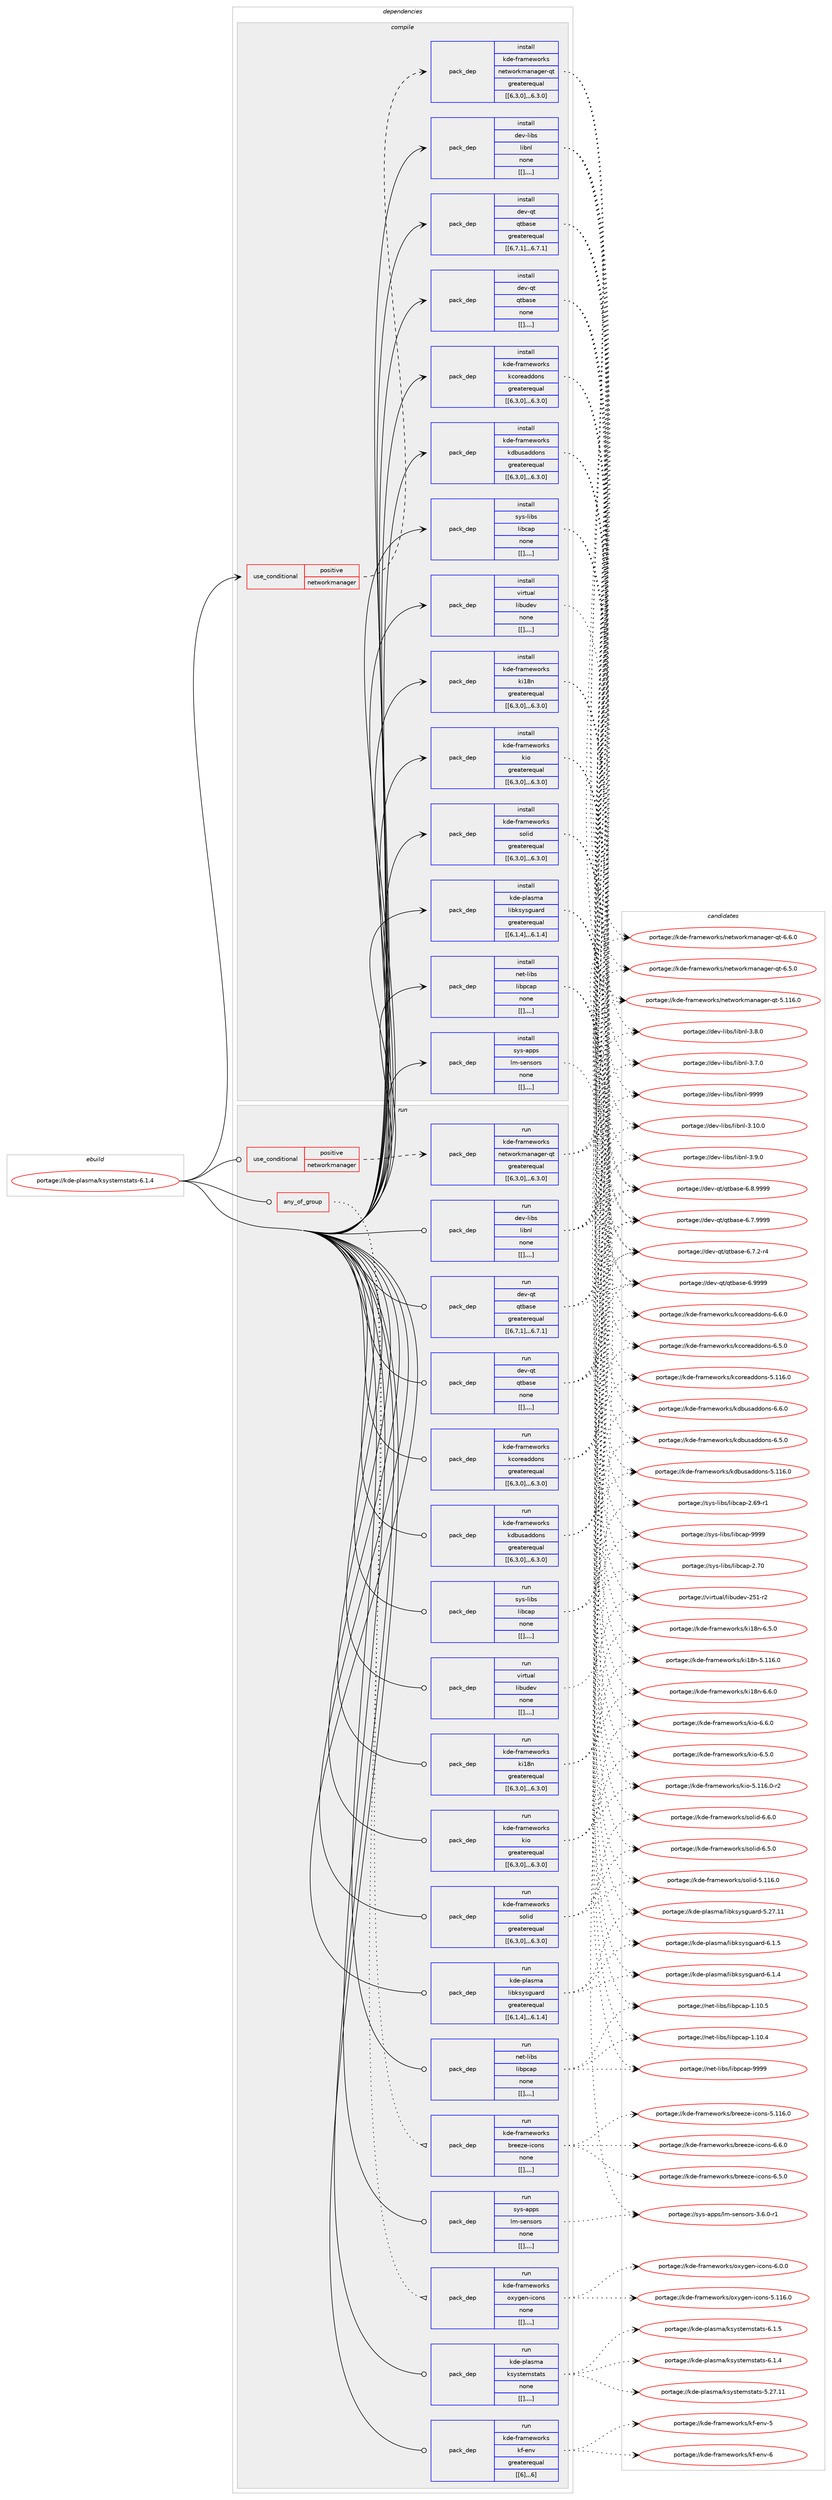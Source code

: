 digraph prolog {

# *************
# Graph options
# *************

newrank=true;
concentrate=true;
compound=true;
graph [rankdir=LR,fontname=Helvetica,fontsize=10,ranksep=1.5];#, ranksep=2.5, nodesep=0.2];
edge  [arrowhead=vee];
node  [fontname=Helvetica,fontsize=10];

# **********
# The ebuild
# **********

subgraph cluster_leftcol {
color=gray;
label=<<i>ebuild</i>>;
id [label="portage://kde-plasma/ksystemstats-6.1.4", color=red, width=4, href="../kde-plasma/ksystemstats-6.1.4.svg"];
}

# ****************
# The dependencies
# ****************

subgraph cluster_midcol {
color=gray;
label=<<i>dependencies</i>>;
subgraph cluster_compile {
fillcolor="#eeeeee";
style=filled;
label=<<i>compile</i>>;
subgraph cond70891 {
dependency281493 [label=<<TABLE BORDER="0" CELLBORDER="1" CELLSPACING="0" CELLPADDING="4"><TR><TD ROWSPAN="3" CELLPADDING="10">use_conditional</TD></TR><TR><TD>positive</TD></TR><TR><TD>networkmanager</TD></TR></TABLE>>, shape=none, color=red];
subgraph pack208358 {
dependency281494 [label=<<TABLE BORDER="0" CELLBORDER="1" CELLSPACING="0" CELLPADDING="4" WIDTH="220"><TR><TD ROWSPAN="6" CELLPADDING="30">pack_dep</TD></TR><TR><TD WIDTH="110">install</TD></TR><TR><TD>kde-frameworks</TD></TR><TR><TD>networkmanager-qt</TD></TR><TR><TD>greaterequal</TD></TR><TR><TD>[[6,3,0],,,6.3.0]</TD></TR></TABLE>>, shape=none, color=blue];
}
dependency281493:e -> dependency281494:w [weight=20,style="dashed",arrowhead="vee"];
}
id:e -> dependency281493:w [weight=20,style="solid",arrowhead="vee"];
subgraph pack208359 {
dependency281495 [label=<<TABLE BORDER="0" CELLBORDER="1" CELLSPACING="0" CELLPADDING="4" WIDTH="220"><TR><TD ROWSPAN="6" CELLPADDING="30">pack_dep</TD></TR><TR><TD WIDTH="110">install</TD></TR><TR><TD>dev-libs</TD></TR><TR><TD>libnl</TD></TR><TR><TD>none</TD></TR><TR><TD>[[],,,,]</TD></TR></TABLE>>, shape=none, color=blue];
}
id:e -> dependency281495:w [weight=20,style="solid",arrowhead="vee"];
subgraph pack208360 {
dependency281496 [label=<<TABLE BORDER="0" CELLBORDER="1" CELLSPACING="0" CELLPADDING="4" WIDTH="220"><TR><TD ROWSPAN="6" CELLPADDING="30">pack_dep</TD></TR><TR><TD WIDTH="110">install</TD></TR><TR><TD>dev-qt</TD></TR><TR><TD>qtbase</TD></TR><TR><TD>greaterequal</TD></TR><TR><TD>[[6,7,1],,,6.7.1]</TD></TR></TABLE>>, shape=none, color=blue];
}
id:e -> dependency281496:w [weight=20,style="solid",arrowhead="vee"];
subgraph pack208361 {
dependency281497 [label=<<TABLE BORDER="0" CELLBORDER="1" CELLSPACING="0" CELLPADDING="4" WIDTH="220"><TR><TD ROWSPAN="6" CELLPADDING="30">pack_dep</TD></TR><TR><TD WIDTH="110">install</TD></TR><TR><TD>dev-qt</TD></TR><TR><TD>qtbase</TD></TR><TR><TD>none</TD></TR><TR><TD>[[],,,,]</TD></TR></TABLE>>, shape=none, color=blue];
}
id:e -> dependency281497:w [weight=20,style="solid",arrowhead="vee"];
subgraph pack208362 {
dependency281498 [label=<<TABLE BORDER="0" CELLBORDER="1" CELLSPACING="0" CELLPADDING="4" WIDTH="220"><TR><TD ROWSPAN="6" CELLPADDING="30">pack_dep</TD></TR><TR><TD WIDTH="110">install</TD></TR><TR><TD>kde-frameworks</TD></TR><TR><TD>kcoreaddons</TD></TR><TR><TD>greaterequal</TD></TR><TR><TD>[[6,3,0],,,6.3.0]</TD></TR></TABLE>>, shape=none, color=blue];
}
id:e -> dependency281498:w [weight=20,style="solid",arrowhead="vee"];
subgraph pack208363 {
dependency281499 [label=<<TABLE BORDER="0" CELLBORDER="1" CELLSPACING="0" CELLPADDING="4" WIDTH="220"><TR><TD ROWSPAN="6" CELLPADDING="30">pack_dep</TD></TR><TR><TD WIDTH="110">install</TD></TR><TR><TD>kde-frameworks</TD></TR><TR><TD>kdbusaddons</TD></TR><TR><TD>greaterequal</TD></TR><TR><TD>[[6,3,0],,,6.3.0]</TD></TR></TABLE>>, shape=none, color=blue];
}
id:e -> dependency281499:w [weight=20,style="solid",arrowhead="vee"];
subgraph pack208364 {
dependency281500 [label=<<TABLE BORDER="0" CELLBORDER="1" CELLSPACING="0" CELLPADDING="4" WIDTH="220"><TR><TD ROWSPAN="6" CELLPADDING="30">pack_dep</TD></TR><TR><TD WIDTH="110">install</TD></TR><TR><TD>kde-frameworks</TD></TR><TR><TD>ki18n</TD></TR><TR><TD>greaterequal</TD></TR><TR><TD>[[6,3,0],,,6.3.0]</TD></TR></TABLE>>, shape=none, color=blue];
}
id:e -> dependency281500:w [weight=20,style="solid",arrowhead="vee"];
subgraph pack208365 {
dependency281501 [label=<<TABLE BORDER="0" CELLBORDER="1" CELLSPACING="0" CELLPADDING="4" WIDTH="220"><TR><TD ROWSPAN="6" CELLPADDING="30">pack_dep</TD></TR><TR><TD WIDTH="110">install</TD></TR><TR><TD>kde-frameworks</TD></TR><TR><TD>kio</TD></TR><TR><TD>greaterequal</TD></TR><TR><TD>[[6,3,0],,,6.3.0]</TD></TR></TABLE>>, shape=none, color=blue];
}
id:e -> dependency281501:w [weight=20,style="solid",arrowhead="vee"];
subgraph pack208366 {
dependency281502 [label=<<TABLE BORDER="0" CELLBORDER="1" CELLSPACING="0" CELLPADDING="4" WIDTH="220"><TR><TD ROWSPAN="6" CELLPADDING="30">pack_dep</TD></TR><TR><TD WIDTH="110">install</TD></TR><TR><TD>kde-frameworks</TD></TR><TR><TD>solid</TD></TR><TR><TD>greaterequal</TD></TR><TR><TD>[[6,3,0],,,6.3.0]</TD></TR></TABLE>>, shape=none, color=blue];
}
id:e -> dependency281502:w [weight=20,style="solid",arrowhead="vee"];
subgraph pack208367 {
dependency281503 [label=<<TABLE BORDER="0" CELLBORDER="1" CELLSPACING="0" CELLPADDING="4" WIDTH="220"><TR><TD ROWSPAN="6" CELLPADDING="30">pack_dep</TD></TR><TR><TD WIDTH="110">install</TD></TR><TR><TD>kde-plasma</TD></TR><TR><TD>libksysguard</TD></TR><TR><TD>greaterequal</TD></TR><TR><TD>[[6,1,4],,,6.1.4]</TD></TR></TABLE>>, shape=none, color=blue];
}
id:e -> dependency281503:w [weight=20,style="solid",arrowhead="vee"];
subgraph pack208368 {
dependency281504 [label=<<TABLE BORDER="0" CELLBORDER="1" CELLSPACING="0" CELLPADDING="4" WIDTH="220"><TR><TD ROWSPAN="6" CELLPADDING="30">pack_dep</TD></TR><TR><TD WIDTH="110">install</TD></TR><TR><TD>net-libs</TD></TR><TR><TD>libpcap</TD></TR><TR><TD>none</TD></TR><TR><TD>[[],,,,]</TD></TR></TABLE>>, shape=none, color=blue];
}
id:e -> dependency281504:w [weight=20,style="solid",arrowhead="vee"];
subgraph pack208369 {
dependency281505 [label=<<TABLE BORDER="0" CELLBORDER="1" CELLSPACING="0" CELLPADDING="4" WIDTH="220"><TR><TD ROWSPAN="6" CELLPADDING="30">pack_dep</TD></TR><TR><TD WIDTH="110">install</TD></TR><TR><TD>sys-apps</TD></TR><TR><TD>lm-sensors</TD></TR><TR><TD>none</TD></TR><TR><TD>[[],,,,]</TD></TR></TABLE>>, shape=none, color=blue];
}
id:e -> dependency281505:w [weight=20,style="solid",arrowhead="vee"];
subgraph pack208370 {
dependency281506 [label=<<TABLE BORDER="0" CELLBORDER="1" CELLSPACING="0" CELLPADDING="4" WIDTH="220"><TR><TD ROWSPAN="6" CELLPADDING="30">pack_dep</TD></TR><TR><TD WIDTH="110">install</TD></TR><TR><TD>sys-libs</TD></TR><TR><TD>libcap</TD></TR><TR><TD>none</TD></TR><TR><TD>[[],,,,]</TD></TR></TABLE>>, shape=none, color=blue];
}
id:e -> dependency281506:w [weight=20,style="solid",arrowhead="vee"];
subgraph pack208371 {
dependency281507 [label=<<TABLE BORDER="0" CELLBORDER="1" CELLSPACING="0" CELLPADDING="4" WIDTH="220"><TR><TD ROWSPAN="6" CELLPADDING="30">pack_dep</TD></TR><TR><TD WIDTH="110">install</TD></TR><TR><TD>virtual</TD></TR><TR><TD>libudev</TD></TR><TR><TD>none</TD></TR><TR><TD>[[],,,,]</TD></TR></TABLE>>, shape=none, color=blue];
}
id:e -> dependency281507:w [weight=20,style="solid",arrowhead="vee"];
}
subgraph cluster_compileandrun {
fillcolor="#eeeeee";
style=filled;
label=<<i>compile and run</i>>;
}
subgraph cluster_run {
fillcolor="#eeeeee";
style=filled;
label=<<i>run</i>>;
subgraph any2084 {
dependency281508 [label=<<TABLE BORDER="0" CELLBORDER="1" CELLSPACING="0" CELLPADDING="4"><TR><TD CELLPADDING="10">any_of_group</TD></TR></TABLE>>, shape=none, color=red];subgraph pack208372 {
dependency281509 [label=<<TABLE BORDER="0" CELLBORDER="1" CELLSPACING="0" CELLPADDING="4" WIDTH="220"><TR><TD ROWSPAN="6" CELLPADDING="30">pack_dep</TD></TR><TR><TD WIDTH="110">run</TD></TR><TR><TD>kde-frameworks</TD></TR><TR><TD>breeze-icons</TD></TR><TR><TD>none</TD></TR><TR><TD>[[],,,,]</TD></TR></TABLE>>, shape=none, color=blue];
}
dependency281508:e -> dependency281509:w [weight=20,style="dotted",arrowhead="oinv"];
subgraph pack208373 {
dependency281510 [label=<<TABLE BORDER="0" CELLBORDER="1" CELLSPACING="0" CELLPADDING="4" WIDTH="220"><TR><TD ROWSPAN="6" CELLPADDING="30">pack_dep</TD></TR><TR><TD WIDTH="110">run</TD></TR><TR><TD>kde-frameworks</TD></TR><TR><TD>oxygen-icons</TD></TR><TR><TD>none</TD></TR><TR><TD>[[],,,,]</TD></TR></TABLE>>, shape=none, color=blue];
}
dependency281508:e -> dependency281510:w [weight=20,style="dotted",arrowhead="oinv"];
}
id:e -> dependency281508:w [weight=20,style="solid",arrowhead="odot"];
subgraph cond70892 {
dependency281511 [label=<<TABLE BORDER="0" CELLBORDER="1" CELLSPACING="0" CELLPADDING="4"><TR><TD ROWSPAN="3" CELLPADDING="10">use_conditional</TD></TR><TR><TD>positive</TD></TR><TR><TD>networkmanager</TD></TR></TABLE>>, shape=none, color=red];
subgraph pack208374 {
dependency281512 [label=<<TABLE BORDER="0" CELLBORDER="1" CELLSPACING="0" CELLPADDING="4" WIDTH="220"><TR><TD ROWSPAN="6" CELLPADDING="30">pack_dep</TD></TR><TR><TD WIDTH="110">run</TD></TR><TR><TD>kde-frameworks</TD></TR><TR><TD>networkmanager-qt</TD></TR><TR><TD>greaterequal</TD></TR><TR><TD>[[6,3,0],,,6.3.0]</TD></TR></TABLE>>, shape=none, color=blue];
}
dependency281511:e -> dependency281512:w [weight=20,style="dashed",arrowhead="vee"];
}
id:e -> dependency281511:w [weight=20,style="solid",arrowhead="odot"];
subgraph pack208375 {
dependency281513 [label=<<TABLE BORDER="0" CELLBORDER="1" CELLSPACING="0" CELLPADDING="4" WIDTH="220"><TR><TD ROWSPAN="6" CELLPADDING="30">pack_dep</TD></TR><TR><TD WIDTH="110">run</TD></TR><TR><TD>dev-libs</TD></TR><TR><TD>libnl</TD></TR><TR><TD>none</TD></TR><TR><TD>[[],,,,]</TD></TR></TABLE>>, shape=none, color=blue];
}
id:e -> dependency281513:w [weight=20,style="solid",arrowhead="odot"];
subgraph pack208376 {
dependency281514 [label=<<TABLE BORDER="0" CELLBORDER="1" CELLSPACING="0" CELLPADDING="4" WIDTH="220"><TR><TD ROWSPAN="6" CELLPADDING="30">pack_dep</TD></TR><TR><TD WIDTH="110">run</TD></TR><TR><TD>dev-qt</TD></TR><TR><TD>qtbase</TD></TR><TR><TD>greaterequal</TD></TR><TR><TD>[[6,7,1],,,6.7.1]</TD></TR></TABLE>>, shape=none, color=blue];
}
id:e -> dependency281514:w [weight=20,style="solid",arrowhead="odot"];
subgraph pack208377 {
dependency281515 [label=<<TABLE BORDER="0" CELLBORDER="1" CELLSPACING="0" CELLPADDING="4" WIDTH="220"><TR><TD ROWSPAN="6" CELLPADDING="30">pack_dep</TD></TR><TR><TD WIDTH="110">run</TD></TR><TR><TD>dev-qt</TD></TR><TR><TD>qtbase</TD></TR><TR><TD>none</TD></TR><TR><TD>[[],,,,]</TD></TR></TABLE>>, shape=none, color=blue];
}
id:e -> dependency281515:w [weight=20,style="solid",arrowhead="odot"];
subgraph pack208378 {
dependency281516 [label=<<TABLE BORDER="0" CELLBORDER="1" CELLSPACING="0" CELLPADDING="4" WIDTH="220"><TR><TD ROWSPAN="6" CELLPADDING="30">pack_dep</TD></TR><TR><TD WIDTH="110">run</TD></TR><TR><TD>kde-frameworks</TD></TR><TR><TD>kcoreaddons</TD></TR><TR><TD>greaterequal</TD></TR><TR><TD>[[6,3,0],,,6.3.0]</TD></TR></TABLE>>, shape=none, color=blue];
}
id:e -> dependency281516:w [weight=20,style="solid",arrowhead="odot"];
subgraph pack208379 {
dependency281517 [label=<<TABLE BORDER="0" CELLBORDER="1" CELLSPACING="0" CELLPADDING="4" WIDTH="220"><TR><TD ROWSPAN="6" CELLPADDING="30">pack_dep</TD></TR><TR><TD WIDTH="110">run</TD></TR><TR><TD>kde-frameworks</TD></TR><TR><TD>kdbusaddons</TD></TR><TR><TD>greaterequal</TD></TR><TR><TD>[[6,3,0],,,6.3.0]</TD></TR></TABLE>>, shape=none, color=blue];
}
id:e -> dependency281517:w [weight=20,style="solid",arrowhead="odot"];
subgraph pack208380 {
dependency281518 [label=<<TABLE BORDER="0" CELLBORDER="1" CELLSPACING="0" CELLPADDING="4" WIDTH="220"><TR><TD ROWSPAN="6" CELLPADDING="30">pack_dep</TD></TR><TR><TD WIDTH="110">run</TD></TR><TR><TD>kde-frameworks</TD></TR><TR><TD>kf-env</TD></TR><TR><TD>greaterequal</TD></TR><TR><TD>[[6],,,6]</TD></TR></TABLE>>, shape=none, color=blue];
}
id:e -> dependency281518:w [weight=20,style="solid",arrowhead="odot"];
subgraph pack208381 {
dependency281519 [label=<<TABLE BORDER="0" CELLBORDER="1" CELLSPACING="0" CELLPADDING="4" WIDTH="220"><TR><TD ROWSPAN="6" CELLPADDING="30">pack_dep</TD></TR><TR><TD WIDTH="110">run</TD></TR><TR><TD>kde-frameworks</TD></TR><TR><TD>ki18n</TD></TR><TR><TD>greaterequal</TD></TR><TR><TD>[[6,3,0],,,6.3.0]</TD></TR></TABLE>>, shape=none, color=blue];
}
id:e -> dependency281519:w [weight=20,style="solid",arrowhead="odot"];
subgraph pack208382 {
dependency281520 [label=<<TABLE BORDER="0" CELLBORDER="1" CELLSPACING="0" CELLPADDING="4" WIDTH="220"><TR><TD ROWSPAN="6" CELLPADDING="30">pack_dep</TD></TR><TR><TD WIDTH="110">run</TD></TR><TR><TD>kde-frameworks</TD></TR><TR><TD>kio</TD></TR><TR><TD>greaterequal</TD></TR><TR><TD>[[6,3,0],,,6.3.0]</TD></TR></TABLE>>, shape=none, color=blue];
}
id:e -> dependency281520:w [weight=20,style="solid",arrowhead="odot"];
subgraph pack208383 {
dependency281521 [label=<<TABLE BORDER="0" CELLBORDER="1" CELLSPACING="0" CELLPADDING="4" WIDTH="220"><TR><TD ROWSPAN="6" CELLPADDING="30">pack_dep</TD></TR><TR><TD WIDTH="110">run</TD></TR><TR><TD>kde-frameworks</TD></TR><TR><TD>solid</TD></TR><TR><TD>greaterequal</TD></TR><TR><TD>[[6,3,0],,,6.3.0]</TD></TR></TABLE>>, shape=none, color=blue];
}
id:e -> dependency281521:w [weight=20,style="solid",arrowhead="odot"];
subgraph pack208384 {
dependency281522 [label=<<TABLE BORDER="0" CELLBORDER="1" CELLSPACING="0" CELLPADDING="4" WIDTH="220"><TR><TD ROWSPAN="6" CELLPADDING="30">pack_dep</TD></TR><TR><TD WIDTH="110">run</TD></TR><TR><TD>kde-plasma</TD></TR><TR><TD>libksysguard</TD></TR><TR><TD>greaterequal</TD></TR><TR><TD>[[6,1,4],,,6.1.4]</TD></TR></TABLE>>, shape=none, color=blue];
}
id:e -> dependency281522:w [weight=20,style="solid",arrowhead="odot"];
subgraph pack208385 {
dependency281523 [label=<<TABLE BORDER="0" CELLBORDER="1" CELLSPACING="0" CELLPADDING="4" WIDTH="220"><TR><TD ROWSPAN="6" CELLPADDING="30">pack_dep</TD></TR><TR><TD WIDTH="110">run</TD></TR><TR><TD>net-libs</TD></TR><TR><TD>libpcap</TD></TR><TR><TD>none</TD></TR><TR><TD>[[],,,,]</TD></TR></TABLE>>, shape=none, color=blue];
}
id:e -> dependency281523:w [weight=20,style="solid",arrowhead="odot"];
subgraph pack208386 {
dependency281524 [label=<<TABLE BORDER="0" CELLBORDER="1" CELLSPACING="0" CELLPADDING="4" WIDTH="220"><TR><TD ROWSPAN="6" CELLPADDING="30">pack_dep</TD></TR><TR><TD WIDTH="110">run</TD></TR><TR><TD>sys-apps</TD></TR><TR><TD>lm-sensors</TD></TR><TR><TD>none</TD></TR><TR><TD>[[],,,,]</TD></TR></TABLE>>, shape=none, color=blue];
}
id:e -> dependency281524:w [weight=20,style="solid",arrowhead="odot"];
subgraph pack208387 {
dependency281525 [label=<<TABLE BORDER="0" CELLBORDER="1" CELLSPACING="0" CELLPADDING="4" WIDTH="220"><TR><TD ROWSPAN="6" CELLPADDING="30">pack_dep</TD></TR><TR><TD WIDTH="110">run</TD></TR><TR><TD>sys-libs</TD></TR><TR><TD>libcap</TD></TR><TR><TD>none</TD></TR><TR><TD>[[],,,,]</TD></TR></TABLE>>, shape=none, color=blue];
}
id:e -> dependency281525:w [weight=20,style="solid",arrowhead="odot"];
subgraph pack208388 {
dependency281526 [label=<<TABLE BORDER="0" CELLBORDER="1" CELLSPACING="0" CELLPADDING="4" WIDTH="220"><TR><TD ROWSPAN="6" CELLPADDING="30">pack_dep</TD></TR><TR><TD WIDTH="110">run</TD></TR><TR><TD>virtual</TD></TR><TR><TD>libudev</TD></TR><TR><TD>none</TD></TR><TR><TD>[[],,,,]</TD></TR></TABLE>>, shape=none, color=blue];
}
id:e -> dependency281526:w [weight=20,style="solid",arrowhead="odot"];
subgraph pack208389 {
dependency281527 [label=<<TABLE BORDER="0" CELLBORDER="1" CELLSPACING="0" CELLPADDING="4" WIDTH="220"><TR><TD ROWSPAN="6" CELLPADDING="30">pack_dep</TD></TR><TR><TD WIDTH="110">run</TD></TR><TR><TD>kde-plasma</TD></TR><TR><TD>ksystemstats</TD></TR><TR><TD>none</TD></TR><TR><TD>[[],,,,]</TD></TR></TABLE>>, shape=none, color=blue];
}
id:e -> dependency281527:w [weight=20,style="solid",arrowhead="odot"];
}
}

# **************
# The candidates
# **************

subgraph cluster_choices {
rank=same;
color=gray;
label=<<i>candidates</i>>;

subgraph choice208358 {
color=black;
nodesep=1;
choice107100101451021149710910111911111410711547110101116119111114107109971109710310111445113116455446544648 [label="portage://kde-frameworks/networkmanager-qt-6.6.0", color=red, width=4,href="../kde-frameworks/networkmanager-qt-6.6.0.svg"];
choice107100101451021149710910111911111410711547110101116119111114107109971109710310111445113116455446534648 [label="portage://kde-frameworks/networkmanager-qt-6.5.0", color=red, width=4,href="../kde-frameworks/networkmanager-qt-6.5.0.svg"];
choice1071001014510211497109101119111114107115471101011161191111141071099711097103101114451131164553464949544648 [label="portage://kde-frameworks/networkmanager-qt-5.116.0", color=red, width=4,href="../kde-frameworks/networkmanager-qt-5.116.0.svg"];
dependency281494:e -> choice107100101451021149710910111911111410711547110101116119111114107109971109710310111445113116455446544648:w [style=dotted,weight="100"];
dependency281494:e -> choice107100101451021149710910111911111410711547110101116119111114107109971109710310111445113116455446534648:w [style=dotted,weight="100"];
dependency281494:e -> choice1071001014510211497109101119111114107115471101011161191111141071099711097103101114451131164553464949544648:w [style=dotted,weight="100"];
}
subgraph choice208359 {
color=black;
nodesep=1;
choice100101118451081059811547108105981101084557575757 [label="portage://dev-libs/libnl-9999", color=red, width=4,href="../dev-libs/libnl-9999.svg"];
choice1001011184510810598115471081059811010845514649484648 [label="portage://dev-libs/libnl-3.10.0", color=red, width=4,href="../dev-libs/libnl-3.10.0.svg"];
choice10010111845108105981154710810598110108455146574648 [label="portage://dev-libs/libnl-3.9.0", color=red, width=4,href="../dev-libs/libnl-3.9.0.svg"];
choice10010111845108105981154710810598110108455146564648 [label="portage://dev-libs/libnl-3.8.0", color=red, width=4,href="../dev-libs/libnl-3.8.0.svg"];
choice10010111845108105981154710810598110108455146554648 [label="portage://dev-libs/libnl-3.7.0", color=red, width=4,href="../dev-libs/libnl-3.7.0.svg"];
dependency281495:e -> choice100101118451081059811547108105981101084557575757:w [style=dotted,weight="100"];
dependency281495:e -> choice1001011184510810598115471081059811010845514649484648:w [style=dotted,weight="100"];
dependency281495:e -> choice10010111845108105981154710810598110108455146574648:w [style=dotted,weight="100"];
dependency281495:e -> choice10010111845108105981154710810598110108455146564648:w [style=dotted,weight="100"];
dependency281495:e -> choice10010111845108105981154710810598110108455146554648:w [style=dotted,weight="100"];
}
subgraph choice208360 {
color=black;
nodesep=1;
choice1001011184511311647113116989711510145544657575757 [label="portage://dev-qt/qtbase-6.9999", color=red, width=4,href="../dev-qt/qtbase-6.9999.svg"];
choice10010111845113116471131169897115101455446564657575757 [label="portage://dev-qt/qtbase-6.8.9999", color=red, width=4,href="../dev-qt/qtbase-6.8.9999.svg"];
choice10010111845113116471131169897115101455446554657575757 [label="portage://dev-qt/qtbase-6.7.9999", color=red, width=4,href="../dev-qt/qtbase-6.7.9999.svg"];
choice100101118451131164711311698971151014554465546504511452 [label="portage://dev-qt/qtbase-6.7.2-r4", color=red, width=4,href="../dev-qt/qtbase-6.7.2-r4.svg"];
dependency281496:e -> choice1001011184511311647113116989711510145544657575757:w [style=dotted,weight="100"];
dependency281496:e -> choice10010111845113116471131169897115101455446564657575757:w [style=dotted,weight="100"];
dependency281496:e -> choice10010111845113116471131169897115101455446554657575757:w [style=dotted,weight="100"];
dependency281496:e -> choice100101118451131164711311698971151014554465546504511452:w [style=dotted,weight="100"];
}
subgraph choice208361 {
color=black;
nodesep=1;
choice1001011184511311647113116989711510145544657575757 [label="portage://dev-qt/qtbase-6.9999", color=red, width=4,href="../dev-qt/qtbase-6.9999.svg"];
choice10010111845113116471131169897115101455446564657575757 [label="portage://dev-qt/qtbase-6.8.9999", color=red, width=4,href="../dev-qt/qtbase-6.8.9999.svg"];
choice10010111845113116471131169897115101455446554657575757 [label="portage://dev-qt/qtbase-6.7.9999", color=red, width=4,href="../dev-qt/qtbase-6.7.9999.svg"];
choice100101118451131164711311698971151014554465546504511452 [label="portage://dev-qt/qtbase-6.7.2-r4", color=red, width=4,href="../dev-qt/qtbase-6.7.2-r4.svg"];
dependency281497:e -> choice1001011184511311647113116989711510145544657575757:w [style=dotted,weight="100"];
dependency281497:e -> choice10010111845113116471131169897115101455446564657575757:w [style=dotted,weight="100"];
dependency281497:e -> choice10010111845113116471131169897115101455446554657575757:w [style=dotted,weight="100"];
dependency281497:e -> choice100101118451131164711311698971151014554465546504511452:w [style=dotted,weight="100"];
}
subgraph choice208362 {
color=black;
nodesep=1;
choice1071001014510211497109101119111114107115471079911111410197100100111110115455446544648 [label="portage://kde-frameworks/kcoreaddons-6.6.0", color=red, width=4,href="../kde-frameworks/kcoreaddons-6.6.0.svg"];
choice1071001014510211497109101119111114107115471079911111410197100100111110115455446534648 [label="portage://kde-frameworks/kcoreaddons-6.5.0", color=red, width=4,href="../kde-frameworks/kcoreaddons-6.5.0.svg"];
choice10710010145102114971091011191111141071154710799111114101971001001111101154553464949544648 [label="portage://kde-frameworks/kcoreaddons-5.116.0", color=red, width=4,href="../kde-frameworks/kcoreaddons-5.116.0.svg"];
dependency281498:e -> choice1071001014510211497109101119111114107115471079911111410197100100111110115455446544648:w [style=dotted,weight="100"];
dependency281498:e -> choice1071001014510211497109101119111114107115471079911111410197100100111110115455446534648:w [style=dotted,weight="100"];
dependency281498:e -> choice10710010145102114971091011191111141071154710799111114101971001001111101154553464949544648:w [style=dotted,weight="100"];
}
subgraph choice208363 {
color=black;
nodesep=1;
choice1071001014510211497109101119111114107115471071009811711597100100111110115455446544648 [label="portage://kde-frameworks/kdbusaddons-6.6.0", color=red, width=4,href="../kde-frameworks/kdbusaddons-6.6.0.svg"];
choice1071001014510211497109101119111114107115471071009811711597100100111110115455446534648 [label="portage://kde-frameworks/kdbusaddons-6.5.0", color=red, width=4,href="../kde-frameworks/kdbusaddons-6.5.0.svg"];
choice10710010145102114971091011191111141071154710710098117115971001001111101154553464949544648 [label="portage://kde-frameworks/kdbusaddons-5.116.0", color=red, width=4,href="../kde-frameworks/kdbusaddons-5.116.0.svg"];
dependency281499:e -> choice1071001014510211497109101119111114107115471071009811711597100100111110115455446544648:w [style=dotted,weight="100"];
dependency281499:e -> choice1071001014510211497109101119111114107115471071009811711597100100111110115455446534648:w [style=dotted,weight="100"];
dependency281499:e -> choice10710010145102114971091011191111141071154710710098117115971001001111101154553464949544648:w [style=dotted,weight="100"];
}
subgraph choice208364 {
color=black;
nodesep=1;
choice1071001014510211497109101119111114107115471071054956110455446544648 [label="portage://kde-frameworks/ki18n-6.6.0", color=red, width=4,href="../kde-frameworks/ki18n-6.6.0.svg"];
choice1071001014510211497109101119111114107115471071054956110455446534648 [label="portage://kde-frameworks/ki18n-6.5.0", color=red, width=4,href="../kde-frameworks/ki18n-6.5.0.svg"];
choice10710010145102114971091011191111141071154710710549561104553464949544648 [label="portage://kde-frameworks/ki18n-5.116.0", color=red, width=4,href="../kde-frameworks/ki18n-5.116.0.svg"];
dependency281500:e -> choice1071001014510211497109101119111114107115471071054956110455446544648:w [style=dotted,weight="100"];
dependency281500:e -> choice1071001014510211497109101119111114107115471071054956110455446534648:w [style=dotted,weight="100"];
dependency281500:e -> choice10710010145102114971091011191111141071154710710549561104553464949544648:w [style=dotted,weight="100"];
}
subgraph choice208365 {
color=black;
nodesep=1;
choice107100101451021149710910111911111410711547107105111455446544648 [label="portage://kde-frameworks/kio-6.6.0", color=red, width=4,href="../kde-frameworks/kio-6.6.0.svg"];
choice107100101451021149710910111911111410711547107105111455446534648 [label="portage://kde-frameworks/kio-6.5.0", color=red, width=4,href="../kde-frameworks/kio-6.5.0.svg"];
choice10710010145102114971091011191111141071154710710511145534649495446484511450 [label="portage://kde-frameworks/kio-5.116.0-r2", color=red, width=4,href="../kde-frameworks/kio-5.116.0-r2.svg"];
dependency281501:e -> choice107100101451021149710910111911111410711547107105111455446544648:w [style=dotted,weight="100"];
dependency281501:e -> choice107100101451021149710910111911111410711547107105111455446534648:w [style=dotted,weight="100"];
dependency281501:e -> choice10710010145102114971091011191111141071154710710511145534649495446484511450:w [style=dotted,weight="100"];
}
subgraph choice208366 {
color=black;
nodesep=1;
choice107100101451021149710910111911111410711547115111108105100455446544648 [label="portage://kde-frameworks/solid-6.6.0", color=red, width=4,href="../kde-frameworks/solid-6.6.0.svg"];
choice107100101451021149710910111911111410711547115111108105100455446534648 [label="portage://kde-frameworks/solid-6.5.0", color=red, width=4,href="../kde-frameworks/solid-6.5.0.svg"];
choice1071001014510211497109101119111114107115471151111081051004553464949544648 [label="portage://kde-frameworks/solid-5.116.0", color=red, width=4,href="../kde-frameworks/solid-5.116.0.svg"];
dependency281502:e -> choice107100101451021149710910111911111410711547115111108105100455446544648:w [style=dotted,weight="100"];
dependency281502:e -> choice107100101451021149710910111911111410711547115111108105100455446534648:w [style=dotted,weight="100"];
dependency281502:e -> choice1071001014510211497109101119111114107115471151111081051004553464949544648:w [style=dotted,weight="100"];
}
subgraph choice208367 {
color=black;
nodesep=1;
choice107100101451121089711510997471081059810711512111510311797114100455446494653 [label="portage://kde-plasma/libksysguard-6.1.5", color=red, width=4,href="../kde-plasma/libksysguard-6.1.5.svg"];
choice107100101451121089711510997471081059810711512111510311797114100455446494652 [label="portage://kde-plasma/libksysguard-6.1.4", color=red, width=4,href="../kde-plasma/libksysguard-6.1.4.svg"];
choice1071001014511210897115109974710810598107115121115103117971141004553465055464949 [label="portage://kde-plasma/libksysguard-5.27.11", color=red, width=4,href="../kde-plasma/libksysguard-5.27.11.svg"];
dependency281503:e -> choice107100101451121089711510997471081059810711512111510311797114100455446494653:w [style=dotted,weight="100"];
dependency281503:e -> choice107100101451121089711510997471081059810711512111510311797114100455446494652:w [style=dotted,weight="100"];
dependency281503:e -> choice1071001014511210897115109974710810598107115121115103117971141004553465055464949:w [style=dotted,weight="100"];
}
subgraph choice208368 {
color=black;
nodesep=1;
choice1101011164510810598115471081059811299971124557575757 [label="portage://net-libs/libpcap-9999", color=red, width=4,href="../net-libs/libpcap-9999.svg"];
choice11010111645108105981154710810598112999711245494649484653 [label="portage://net-libs/libpcap-1.10.5", color=red, width=4,href="../net-libs/libpcap-1.10.5.svg"];
choice11010111645108105981154710810598112999711245494649484652 [label="portage://net-libs/libpcap-1.10.4", color=red, width=4,href="../net-libs/libpcap-1.10.4.svg"];
dependency281504:e -> choice1101011164510810598115471081059811299971124557575757:w [style=dotted,weight="100"];
dependency281504:e -> choice11010111645108105981154710810598112999711245494649484653:w [style=dotted,weight="100"];
dependency281504:e -> choice11010111645108105981154710810598112999711245494649484652:w [style=dotted,weight="100"];
}
subgraph choice208369 {
color=black;
nodesep=1;
choice115121115459711211211547108109451151011101151111141154551465446484511449 [label="portage://sys-apps/lm-sensors-3.6.0-r1", color=red, width=4,href="../sys-apps/lm-sensors-3.6.0-r1.svg"];
dependency281505:e -> choice115121115459711211211547108109451151011101151111141154551465446484511449:w [style=dotted,weight="100"];
}
subgraph choice208370 {
color=black;
nodesep=1;
choice1151211154510810598115471081059899971124557575757 [label="portage://sys-libs/libcap-9999", color=red, width=4,href="../sys-libs/libcap-9999.svg"];
choice1151211154510810598115471081059899971124550465548 [label="portage://sys-libs/libcap-2.70", color=red, width=4,href="../sys-libs/libcap-2.70.svg"];
choice11512111545108105981154710810598999711245504654574511449 [label="portage://sys-libs/libcap-2.69-r1", color=red, width=4,href="../sys-libs/libcap-2.69-r1.svg"];
dependency281506:e -> choice1151211154510810598115471081059899971124557575757:w [style=dotted,weight="100"];
dependency281506:e -> choice1151211154510810598115471081059899971124550465548:w [style=dotted,weight="100"];
dependency281506:e -> choice11512111545108105981154710810598999711245504654574511449:w [style=dotted,weight="100"];
}
subgraph choice208371 {
color=black;
nodesep=1;
choice118105114116117971084710810598117100101118455053494511450 [label="portage://virtual/libudev-251-r2", color=red, width=4,href="../virtual/libudev-251-r2.svg"];
dependency281507:e -> choice118105114116117971084710810598117100101118455053494511450:w [style=dotted,weight="100"];
}
subgraph choice208372 {
color=black;
nodesep=1;
choice107100101451021149710910111911111410711547981141011011221014510599111110115455446544648 [label="portage://kde-frameworks/breeze-icons-6.6.0", color=red, width=4,href="../kde-frameworks/breeze-icons-6.6.0.svg"];
choice107100101451021149710910111911111410711547981141011011221014510599111110115455446534648 [label="portage://kde-frameworks/breeze-icons-6.5.0", color=red, width=4,href="../kde-frameworks/breeze-icons-6.5.0.svg"];
choice1071001014510211497109101119111114107115479811410110112210145105991111101154553464949544648 [label="portage://kde-frameworks/breeze-icons-5.116.0", color=red, width=4,href="../kde-frameworks/breeze-icons-5.116.0.svg"];
dependency281509:e -> choice107100101451021149710910111911111410711547981141011011221014510599111110115455446544648:w [style=dotted,weight="100"];
dependency281509:e -> choice107100101451021149710910111911111410711547981141011011221014510599111110115455446534648:w [style=dotted,weight="100"];
dependency281509:e -> choice1071001014510211497109101119111114107115479811410110112210145105991111101154553464949544648:w [style=dotted,weight="100"];
}
subgraph choice208373 {
color=black;
nodesep=1;
choice1071001014510211497109101119111114107115471111201211031011104510599111110115455446484648 [label="portage://kde-frameworks/oxygen-icons-6.0.0", color=red, width=4,href="../kde-frameworks/oxygen-icons-6.0.0.svg"];
choice10710010145102114971091011191111141071154711112012110310111045105991111101154553464949544648 [label="portage://kde-frameworks/oxygen-icons-5.116.0", color=red, width=4,href="../kde-frameworks/oxygen-icons-5.116.0.svg"];
dependency281510:e -> choice1071001014510211497109101119111114107115471111201211031011104510599111110115455446484648:w [style=dotted,weight="100"];
dependency281510:e -> choice10710010145102114971091011191111141071154711112012110310111045105991111101154553464949544648:w [style=dotted,weight="100"];
}
subgraph choice208374 {
color=black;
nodesep=1;
choice107100101451021149710910111911111410711547110101116119111114107109971109710310111445113116455446544648 [label="portage://kde-frameworks/networkmanager-qt-6.6.0", color=red, width=4,href="../kde-frameworks/networkmanager-qt-6.6.0.svg"];
choice107100101451021149710910111911111410711547110101116119111114107109971109710310111445113116455446534648 [label="portage://kde-frameworks/networkmanager-qt-6.5.0", color=red, width=4,href="../kde-frameworks/networkmanager-qt-6.5.0.svg"];
choice1071001014510211497109101119111114107115471101011161191111141071099711097103101114451131164553464949544648 [label="portage://kde-frameworks/networkmanager-qt-5.116.0", color=red, width=4,href="../kde-frameworks/networkmanager-qt-5.116.0.svg"];
dependency281512:e -> choice107100101451021149710910111911111410711547110101116119111114107109971109710310111445113116455446544648:w [style=dotted,weight="100"];
dependency281512:e -> choice107100101451021149710910111911111410711547110101116119111114107109971109710310111445113116455446534648:w [style=dotted,weight="100"];
dependency281512:e -> choice1071001014510211497109101119111114107115471101011161191111141071099711097103101114451131164553464949544648:w [style=dotted,weight="100"];
}
subgraph choice208375 {
color=black;
nodesep=1;
choice100101118451081059811547108105981101084557575757 [label="portage://dev-libs/libnl-9999", color=red, width=4,href="../dev-libs/libnl-9999.svg"];
choice1001011184510810598115471081059811010845514649484648 [label="portage://dev-libs/libnl-3.10.0", color=red, width=4,href="../dev-libs/libnl-3.10.0.svg"];
choice10010111845108105981154710810598110108455146574648 [label="portage://dev-libs/libnl-3.9.0", color=red, width=4,href="../dev-libs/libnl-3.9.0.svg"];
choice10010111845108105981154710810598110108455146564648 [label="portage://dev-libs/libnl-3.8.0", color=red, width=4,href="../dev-libs/libnl-3.8.0.svg"];
choice10010111845108105981154710810598110108455146554648 [label="portage://dev-libs/libnl-3.7.0", color=red, width=4,href="../dev-libs/libnl-3.7.0.svg"];
dependency281513:e -> choice100101118451081059811547108105981101084557575757:w [style=dotted,weight="100"];
dependency281513:e -> choice1001011184510810598115471081059811010845514649484648:w [style=dotted,weight="100"];
dependency281513:e -> choice10010111845108105981154710810598110108455146574648:w [style=dotted,weight="100"];
dependency281513:e -> choice10010111845108105981154710810598110108455146564648:w [style=dotted,weight="100"];
dependency281513:e -> choice10010111845108105981154710810598110108455146554648:w [style=dotted,weight="100"];
}
subgraph choice208376 {
color=black;
nodesep=1;
choice1001011184511311647113116989711510145544657575757 [label="portage://dev-qt/qtbase-6.9999", color=red, width=4,href="../dev-qt/qtbase-6.9999.svg"];
choice10010111845113116471131169897115101455446564657575757 [label="portage://dev-qt/qtbase-6.8.9999", color=red, width=4,href="../dev-qt/qtbase-6.8.9999.svg"];
choice10010111845113116471131169897115101455446554657575757 [label="portage://dev-qt/qtbase-6.7.9999", color=red, width=4,href="../dev-qt/qtbase-6.7.9999.svg"];
choice100101118451131164711311698971151014554465546504511452 [label="portage://dev-qt/qtbase-6.7.2-r4", color=red, width=4,href="../dev-qt/qtbase-6.7.2-r4.svg"];
dependency281514:e -> choice1001011184511311647113116989711510145544657575757:w [style=dotted,weight="100"];
dependency281514:e -> choice10010111845113116471131169897115101455446564657575757:w [style=dotted,weight="100"];
dependency281514:e -> choice10010111845113116471131169897115101455446554657575757:w [style=dotted,weight="100"];
dependency281514:e -> choice100101118451131164711311698971151014554465546504511452:w [style=dotted,weight="100"];
}
subgraph choice208377 {
color=black;
nodesep=1;
choice1001011184511311647113116989711510145544657575757 [label="portage://dev-qt/qtbase-6.9999", color=red, width=4,href="../dev-qt/qtbase-6.9999.svg"];
choice10010111845113116471131169897115101455446564657575757 [label="portage://dev-qt/qtbase-6.8.9999", color=red, width=4,href="../dev-qt/qtbase-6.8.9999.svg"];
choice10010111845113116471131169897115101455446554657575757 [label="portage://dev-qt/qtbase-6.7.9999", color=red, width=4,href="../dev-qt/qtbase-6.7.9999.svg"];
choice100101118451131164711311698971151014554465546504511452 [label="portage://dev-qt/qtbase-6.7.2-r4", color=red, width=4,href="../dev-qt/qtbase-6.7.2-r4.svg"];
dependency281515:e -> choice1001011184511311647113116989711510145544657575757:w [style=dotted,weight="100"];
dependency281515:e -> choice10010111845113116471131169897115101455446564657575757:w [style=dotted,weight="100"];
dependency281515:e -> choice10010111845113116471131169897115101455446554657575757:w [style=dotted,weight="100"];
dependency281515:e -> choice100101118451131164711311698971151014554465546504511452:w [style=dotted,weight="100"];
}
subgraph choice208378 {
color=black;
nodesep=1;
choice1071001014510211497109101119111114107115471079911111410197100100111110115455446544648 [label="portage://kde-frameworks/kcoreaddons-6.6.0", color=red, width=4,href="../kde-frameworks/kcoreaddons-6.6.0.svg"];
choice1071001014510211497109101119111114107115471079911111410197100100111110115455446534648 [label="portage://kde-frameworks/kcoreaddons-6.5.0", color=red, width=4,href="../kde-frameworks/kcoreaddons-6.5.0.svg"];
choice10710010145102114971091011191111141071154710799111114101971001001111101154553464949544648 [label="portage://kde-frameworks/kcoreaddons-5.116.0", color=red, width=4,href="../kde-frameworks/kcoreaddons-5.116.0.svg"];
dependency281516:e -> choice1071001014510211497109101119111114107115471079911111410197100100111110115455446544648:w [style=dotted,weight="100"];
dependency281516:e -> choice1071001014510211497109101119111114107115471079911111410197100100111110115455446534648:w [style=dotted,weight="100"];
dependency281516:e -> choice10710010145102114971091011191111141071154710799111114101971001001111101154553464949544648:w [style=dotted,weight="100"];
}
subgraph choice208379 {
color=black;
nodesep=1;
choice1071001014510211497109101119111114107115471071009811711597100100111110115455446544648 [label="portage://kde-frameworks/kdbusaddons-6.6.0", color=red, width=4,href="../kde-frameworks/kdbusaddons-6.6.0.svg"];
choice1071001014510211497109101119111114107115471071009811711597100100111110115455446534648 [label="portage://kde-frameworks/kdbusaddons-6.5.0", color=red, width=4,href="../kde-frameworks/kdbusaddons-6.5.0.svg"];
choice10710010145102114971091011191111141071154710710098117115971001001111101154553464949544648 [label="portage://kde-frameworks/kdbusaddons-5.116.0", color=red, width=4,href="../kde-frameworks/kdbusaddons-5.116.0.svg"];
dependency281517:e -> choice1071001014510211497109101119111114107115471071009811711597100100111110115455446544648:w [style=dotted,weight="100"];
dependency281517:e -> choice1071001014510211497109101119111114107115471071009811711597100100111110115455446534648:w [style=dotted,weight="100"];
dependency281517:e -> choice10710010145102114971091011191111141071154710710098117115971001001111101154553464949544648:w [style=dotted,weight="100"];
}
subgraph choice208380 {
color=black;
nodesep=1;
choice107100101451021149710910111911111410711547107102451011101184554 [label="portage://kde-frameworks/kf-env-6", color=red, width=4,href="../kde-frameworks/kf-env-6.svg"];
choice107100101451021149710910111911111410711547107102451011101184553 [label="portage://kde-frameworks/kf-env-5", color=red, width=4,href="../kde-frameworks/kf-env-5.svg"];
dependency281518:e -> choice107100101451021149710910111911111410711547107102451011101184554:w [style=dotted,weight="100"];
dependency281518:e -> choice107100101451021149710910111911111410711547107102451011101184553:w [style=dotted,weight="100"];
}
subgraph choice208381 {
color=black;
nodesep=1;
choice1071001014510211497109101119111114107115471071054956110455446544648 [label="portage://kde-frameworks/ki18n-6.6.0", color=red, width=4,href="../kde-frameworks/ki18n-6.6.0.svg"];
choice1071001014510211497109101119111114107115471071054956110455446534648 [label="portage://kde-frameworks/ki18n-6.5.0", color=red, width=4,href="../kde-frameworks/ki18n-6.5.0.svg"];
choice10710010145102114971091011191111141071154710710549561104553464949544648 [label="portage://kde-frameworks/ki18n-5.116.0", color=red, width=4,href="../kde-frameworks/ki18n-5.116.0.svg"];
dependency281519:e -> choice1071001014510211497109101119111114107115471071054956110455446544648:w [style=dotted,weight="100"];
dependency281519:e -> choice1071001014510211497109101119111114107115471071054956110455446534648:w [style=dotted,weight="100"];
dependency281519:e -> choice10710010145102114971091011191111141071154710710549561104553464949544648:w [style=dotted,weight="100"];
}
subgraph choice208382 {
color=black;
nodesep=1;
choice107100101451021149710910111911111410711547107105111455446544648 [label="portage://kde-frameworks/kio-6.6.0", color=red, width=4,href="../kde-frameworks/kio-6.6.0.svg"];
choice107100101451021149710910111911111410711547107105111455446534648 [label="portage://kde-frameworks/kio-6.5.0", color=red, width=4,href="../kde-frameworks/kio-6.5.0.svg"];
choice10710010145102114971091011191111141071154710710511145534649495446484511450 [label="portage://kde-frameworks/kio-5.116.0-r2", color=red, width=4,href="../kde-frameworks/kio-5.116.0-r2.svg"];
dependency281520:e -> choice107100101451021149710910111911111410711547107105111455446544648:w [style=dotted,weight="100"];
dependency281520:e -> choice107100101451021149710910111911111410711547107105111455446534648:w [style=dotted,weight="100"];
dependency281520:e -> choice10710010145102114971091011191111141071154710710511145534649495446484511450:w [style=dotted,weight="100"];
}
subgraph choice208383 {
color=black;
nodesep=1;
choice107100101451021149710910111911111410711547115111108105100455446544648 [label="portage://kde-frameworks/solid-6.6.0", color=red, width=4,href="../kde-frameworks/solid-6.6.0.svg"];
choice107100101451021149710910111911111410711547115111108105100455446534648 [label="portage://kde-frameworks/solid-6.5.0", color=red, width=4,href="../kde-frameworks/solid-6.5.0.svg"];
choice1071001014510211497109101119111114107115471151111081051004553464949544648 [label="portage://kde-frameworks/solid-5.116.0", color=red, width=4,href="../kde-frameworks/solid-5.116.0.svg"];
dependency281521:e -> choice107100101451021149710910111911111410711547115111108105100455446544648:w [style=dotted,weight="100"];
dependency281521:e -> choice107100101451021149710910111911111410711547115111108105100455446534648:w [style=dotted,weight="100"];
dependency281521:e -> choice1071001014510211497109101119111114107115471151111081051004553464949544648:w [style=dotted,weight="100"];
}
subgraph choice208384 {
color=black;
nodesep=1;
choice107100101451121089711510997471081059810711512111510311797114100455446494653 [label="portage://kde-plasma/libksysguard-6.1.5", color=red, width=4,href="../kde-plasma/libksysguard-6.1.5.svg"];
choice107100101451121089711510997471081059810711512111510311797114100455446494652 [label="portage://kde-plasma/libksysguard-6.1.4", color=red, width=4,href="../kde-plasma/libksysguard-6.1.4.svg"];
choice1071001014511210897115109974710810598107115121115103117971141004553465055464949 [label="portage://kde-plasma/libksysguard-5.27.11", color=red, width=4,href="../kde-plasma/libksysguard-5.27.11.svg"];
dependency281522:e -> choice107100101451121089711510997471081059810711512111510311797114100455446494653:w [style=dotted,weight="100"];
dependency281522:e -> choice107100101451121089711510997471081059810711512111510311797114100455446494652:w [style=dotted,weight="100"];
dependency281522:e -> choice1071001014511210897115109974710810598107115121115103117971141004553465055464949:w [style=dotted,weight="100"];
}
subgraph choice208385 {
color=black;
nodesep=1;
choice1101011164510810598115471081059811299971124557575757 [label="portage://net-libs/libpcap-9999", color=red, width=4,href="../net-libs/libpcap-9999.svg"];
choice11010111645108105981154710810598112999711245494649484653 [label="portage://net-libs/libpcap-1.10.5", color=red, width=4,href="../net-libs/libpcap-1.10.5.svg"];
choice11010111645108105981154710810598112999711245494649484652 [label="portage://net-libs/libpcap-1.10.4", color=red, width=4,href="../net-libs/libpcap-1.10.4.svg"];
dependency281523:e -> choice1101011164510810598115471081059811299971124557575757:w [style=dotted,weight="100"];
dependency281523:e -> choice11010111645108105981154710810598112999711245494649484653:w [style=dotted,weight="100"];
dependency281523:e -> choice11010111645108105981154710810598112999711245494649484652:w [style=dotted,weight="100"];
}
subgraph choice208386 {
color=black;
nodesep=1;
choice115121115459711211211547108109451151011101151111141154551465446484511449 [label="portage://sys-apps/lm-sensors-3.6.0-r1", color=red, width=4,href="../sys-apps/lm-sensors-3.6.0-r1.svg"];
dependency281524:e -> choice115121115459711211211547108109451151011101151111141154551465446484511449:w [style=dotted,weight="100"];
}
subgraph choice208387 {
color=black;
nodesep=1;
choice1151211154510810598115471081059899971124557575757 [label="portage://sys-libs/libcap-9999", color=red, width=4,href="../sys-libs/libcap-9999.svg"];
choice1151211154510810598115471081059899971124550465548 [label="portage://sys-libs/libcap-2.70", color=red, width=4,href="../sys-libs/libcap-2.70.svg"];
choice11512111545108105981154710810598999711245504654574511449 [label="portage://sys-libs/libcap-2.69-r1", color=red, width=4,href="../sys-libs/libcap-2.69-r1.svg"];
dependency281525:e -> choice1151211154510810598115471081059899971124557575757:w [style=dotted,weight="100"];
dependency281525:e -> choice1151211154510810598115471081059899971124550465548:w [style=dotted,weight="100"];
dependency281525:e -> choice11512111545108105981154710810598999711245504654574511449:w [style=dotted,weight="100"];
}
subgraph choice208388 {
color=black;
nodesep=1;
choice118105114116117971084710810598117100101118455053494511450 [label="portage://virtual/libudev-251-r2", color=red, width=4,href="../virtual/libudev-251-r2.svg"];
dependency281526:e -> choice118105114116117971084710810598117100101118455053494511450:w [style=dotted,weight="100"];
}
subgraph choice208389 {
color=black;
nodesep=1;
choice1071001014511210897115109974710711512111511610110911511697116115455446494653 [label="portage://kde-plasma/ksystemstats-6.1.5", color=red, width=4,href="../kde-plasma/ksystemstats-6.1.5.svg"];
choice1071001014511210897115109974710711512111511610110911511697116115455446494652 [label="portage://kde-plasma/ksystemstats-6.1.4", color=red, width=4,href="../kde-plasma/ksystemstats-6.1.4.svg"];
choice10710010145112108971151099747107115121115116101109115116971161154553465055464949 [label="portage://kde-plasma/ksystemstats-5.27.11", color=red, width=4,href="../kde-plasma/ksystemstats-5.27.11.svg"];
dependency281527:e -> choice1071001014511210897115109974710711512111511610110911511697116115455446494653:w [style=dotted,weight="100"];
dependency281527:e -> choice1071001014511210897115109974710711512111511610110911511697116115455446494652:w [style=dotted,weight="100"];
dependency281527:e -> choice10710010145112108971151099747107115121115116101109115116971161154553465055464949:w [style=dotted,weight="100"];
}
}

}
